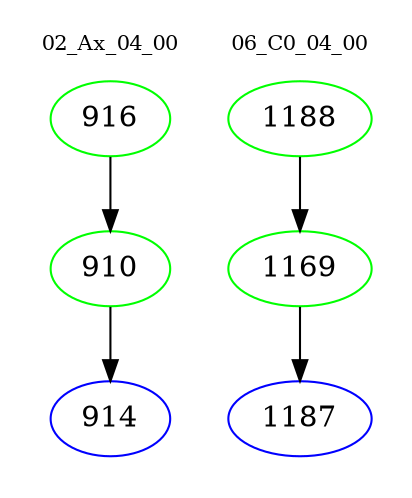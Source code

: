 digraph{
subgraph cluster_0 {
color = white
label = "02_Ax_04_00";
fontsize=10;
T0_916 [label="916", color="green"]
T0_916 -> T0_910 [color="black"]
T0_910 [label="910", color="green"]
T0_910 -> T0_914 [color="black"]
T0_914 [label="914", color="blue"]
}
subgraph cluster_1 {
color = white
label = "06_C0_04_00";
fontsize=10;
T1_1188 [label="1188", color="green"]
T1_1188 -> T1_1169 [color="black"]
T1_1169 [label="1169", color="green"]
T1_1169 -> T1_1187 [color="black"]
T1_1187 [label="1187", color="blue"]
}
}
